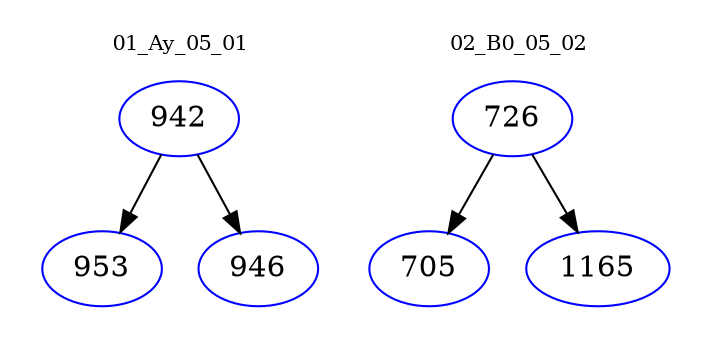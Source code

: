 digraph{
subgraph cluster_0 {
color = white
label = "01_Ay_05_01";
fontsize=10;
T0_942 [label="942", color="blue"]
T0_942 -> T0_953 [color="black"]
T0_953 [label="953", color="blue"]
T0_942 -> T0_946 [color="black"]
T0_946 [label="946", color="blue"]
}
subgraph cluster_1 {
color = white
label = "02_B0_05_02";
fontsize=10;
T1_726 [label="726", color="blue"]
T1_726 -> T1_705 [color="black"]
T1_705 [label="705", color="blue"]
T1_726 -> T1_1165 [color="black"]
T1_1165 [label="1165", color="blue"]
}
}
